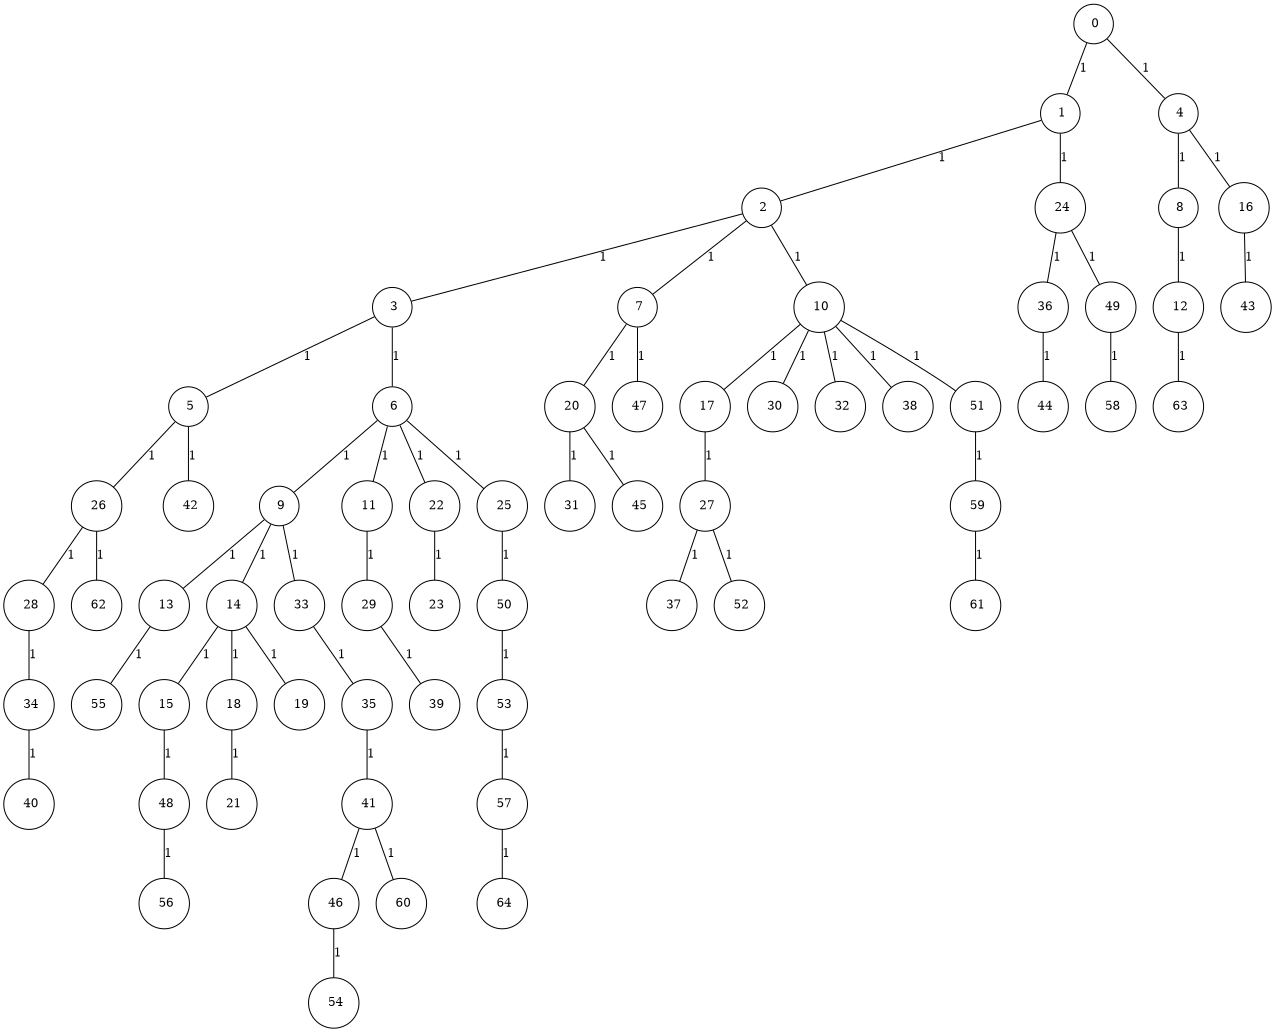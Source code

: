 graph G {
size="8.5,11;"
ratio = "expand;"
fixedsize="true;"
overlap="scale;"
node[shape=circle,width=.12,hight=.12,fontsize=12]
edge[fontsize=12]

0[label=" 0" color=black, pos="2.7940932,0.25338473!"];
1[label=" 1" color=black, pos="2.9341914,0.57132956!"];
2[label=" 2" color=black, pos="1.2625543,1.9073013!"];
3[label=" 3" color=black, pos="0.24817811,1.836021!"];
4[label=" 4" color=black, pos="0.096661359,2.6323006!"];
5[label=" 5" color=black, pos="0.66997301,2.9325148!"];
6[label=" 6" color=black, pos="1.285288,2.0086785!"];
7[label=" 7" color=black, pos="1.2503701,1.2702327!"];
8[label=" 8" color=black, pos="2.5630927,2.450889!"];
9[label=" 9" color=black, pos="1.2326071,0.4806517!"];
10[label=" 10" color=black, pos="2.0141123,2.5727501!"];
11[label=" 11" color=black, pos="1.7587559,2.5835629!"];
12[label=" 12" color=black, pos="0.42687047,1.2973373!"];
13[label=" 13" color=black, pos="0.10030019,2.9323482!"];
14[label=" 14" color=black, pos="2.9906803,0.60446437!"];
15[label=" 15" color=black, pos="2.9413353,1.2855137!"];
16[label=" 16" color=black, pos="2.3983144,0.0017120587!"];
17[label=" 17" color=black, pos="2.7586213,1.1260829!"];
18[label=" 18" color=black, pos="0.87031676,1.0350241!"];
19[label=" 19" color=black, pos="1.1076041,2.4844899!"];
20[label=" 20" color=black, pos="1.8344506,1.6313181!"];
21[label=" 21" color=black, pos="2.0116793,2.320339!"];
22[label=" 22" color=black, pos="2.504693,0.24341001!"];
23[label=" 23" color=black, pos="0.79950038,0.95045622!"];
24[label=" 24" color=black, pos="0.26532645,1.8287363!"];
25[label=" 25" color=black, pos="2.434532,2.7966813!"];
26[label=" 26" color=black, pos="0.6536523,0.93392143!"];
27[label=" 27" color=black, pos="0.4502924,0.29573106!"];
28[label=" 28" color=black, pos="1.2002385,2.2194937!"];
29[label=" 29" color=black, pos="0.49071542,0.21427737!"];
30[label=" 30" color=black, pos="0.46463607,0.44143661!"];
31[label=" 31" color=black, pos="0.98661112,1.4619513!"];
32[label=" 32" color=black, pos="2.3440611,1.2758853!"];
33[label=" 33" color=black, pos="0.24550685,0.083441928!"];
34[label=" 34" color=black, pos="0.904272,2.6604156!"];
35[label=" 35" color=black, pos="2.4357747,0.63930736!"];
36[label=" 36" color=black, pos="1.8831958,0.84793093!"];
37[label=" 37" color=black, pos="2.3986338,2.3693196!"];
38[label=" 38" color=black, pos="2.5198957,1.1274063!"];
39[label=" 39" color=black, pos="1.2026491,2.7584444!"];
40[label=" 40" color=black, pos="1.8800452,1.3253033!"];
41[label=" 41" color=black, pos="0.10689627,0.024711176!"];
42[label=" 42" color=black, pos="1.4261086,0.36573267!"];
43[label=" 43" color=black, pos="2.6412734,0.49789639!"];
44[label=" 44" color=black, pos="0.86384113,0.89838045!"];
45[label=" 45" color=black, pos="2.4080356,2.1257448!"];
46[label=" 46" color=black, pos="1.0784563,2.4344381!"];
47[label=" 47" color=black, pos="0.84250874,1.8278155!"];
48[label=" 48" color=black, pos="1.2272121,2.8481059!"];
49[label=" 49" color=black, pos="2.561864,1.3452767!"];
50[label=" 50" color=black, pos="2.5579439,0.84985583!"];
51[label=" 51" color=black, pos="2.7160494,0.72368653!"];
52[label=" 52" color=black, pos="1.6935795,0.84236547!"];
53[label=" 53" color=black, pos="1.889767,2.0295465!"];
54[label=" 54" color=black, pos="2.2212614,1.2493287!"];
55[label=" 55" color=black, pos="2.6568671,0.78632411!"];
56[label=" 56" color=black, pos="0.23026297,1.2181876!"];
57[label=" 57" color=black, pos="1.5072472,0.78009958!"];
58[label=" 58" color=black, pos="1.2744737,0.26440838!"];
59[label=" 59" color=black, pos="1.9777076,1.5704136!"];
60[label=" 60" color=black, pos="1.6101619,2.7729023!"];
61[label=" 61" color=black, pos="1.3808894,1.4681523!"];
62[label=" 62" color=black, pos="0.26643338,1.665921!"];
63[label=" 63" color=black, pos="2.7946251,1.8073797!"];
64[label=" 64" color=black, pos="2.0866752,2.8170151!"];
0--1[label="1"]
0--4[label="1"]
1--2[label="1"]
1--24[label="1"]
2--3[label="1"]
2--7[label="1"]
2--10[label="1"]
3--5[label="1"]
3--6[label="1"]
4--8[label="1"]
4--16[label="1"]
5--26[label="1"]
5--42[label="1"]
6--9[label="1"]
6--11[label="1"]
6--22[label="1"]
6--25[label="1"]
7--20[label="1"]
7--47[label="1"]
8--12[label="1"]
9--13[label="1"]
9--14[label="1"]
9--33[label="1"]
10--17[label="1"]
10--30[label="1"]
10--32[label="1"]
10--38[label="1"]
10--51[label="1"]
11--29[label="1"]
12--63[label="1"]
13--55[label="1"]
14--15[label="1"]
14--18[label="1"]
14--19[label="1"]
15--48[label="1"]
16--43[label="1"]
17--27[label="1"]
18--21[label="1"]
20--31[label="1"]
20--45[label="1"]
22--23[label="1"]
24--36[label="1"]
24--49[label="1"]
25--50[label="1"]
26--28[label="1"]
26--62[label="1"]
27--37[label="1"]
27--52[label="1"]
28--34[label="1"]
29--39[label="1"]
33--35[label="1"]
34--40[label="1"]
35--41[label="1"]
36--44[label="1"]
41--46[label="1"]
41--60[label="1"]
46--54[label="1"]
48--56[label="1"]
49--58[label="1"]
50--53[label="1"]
51--59[label="1"]
53--57[label="1"]
57--64[label="1"]
59--61[label="1"]

}
